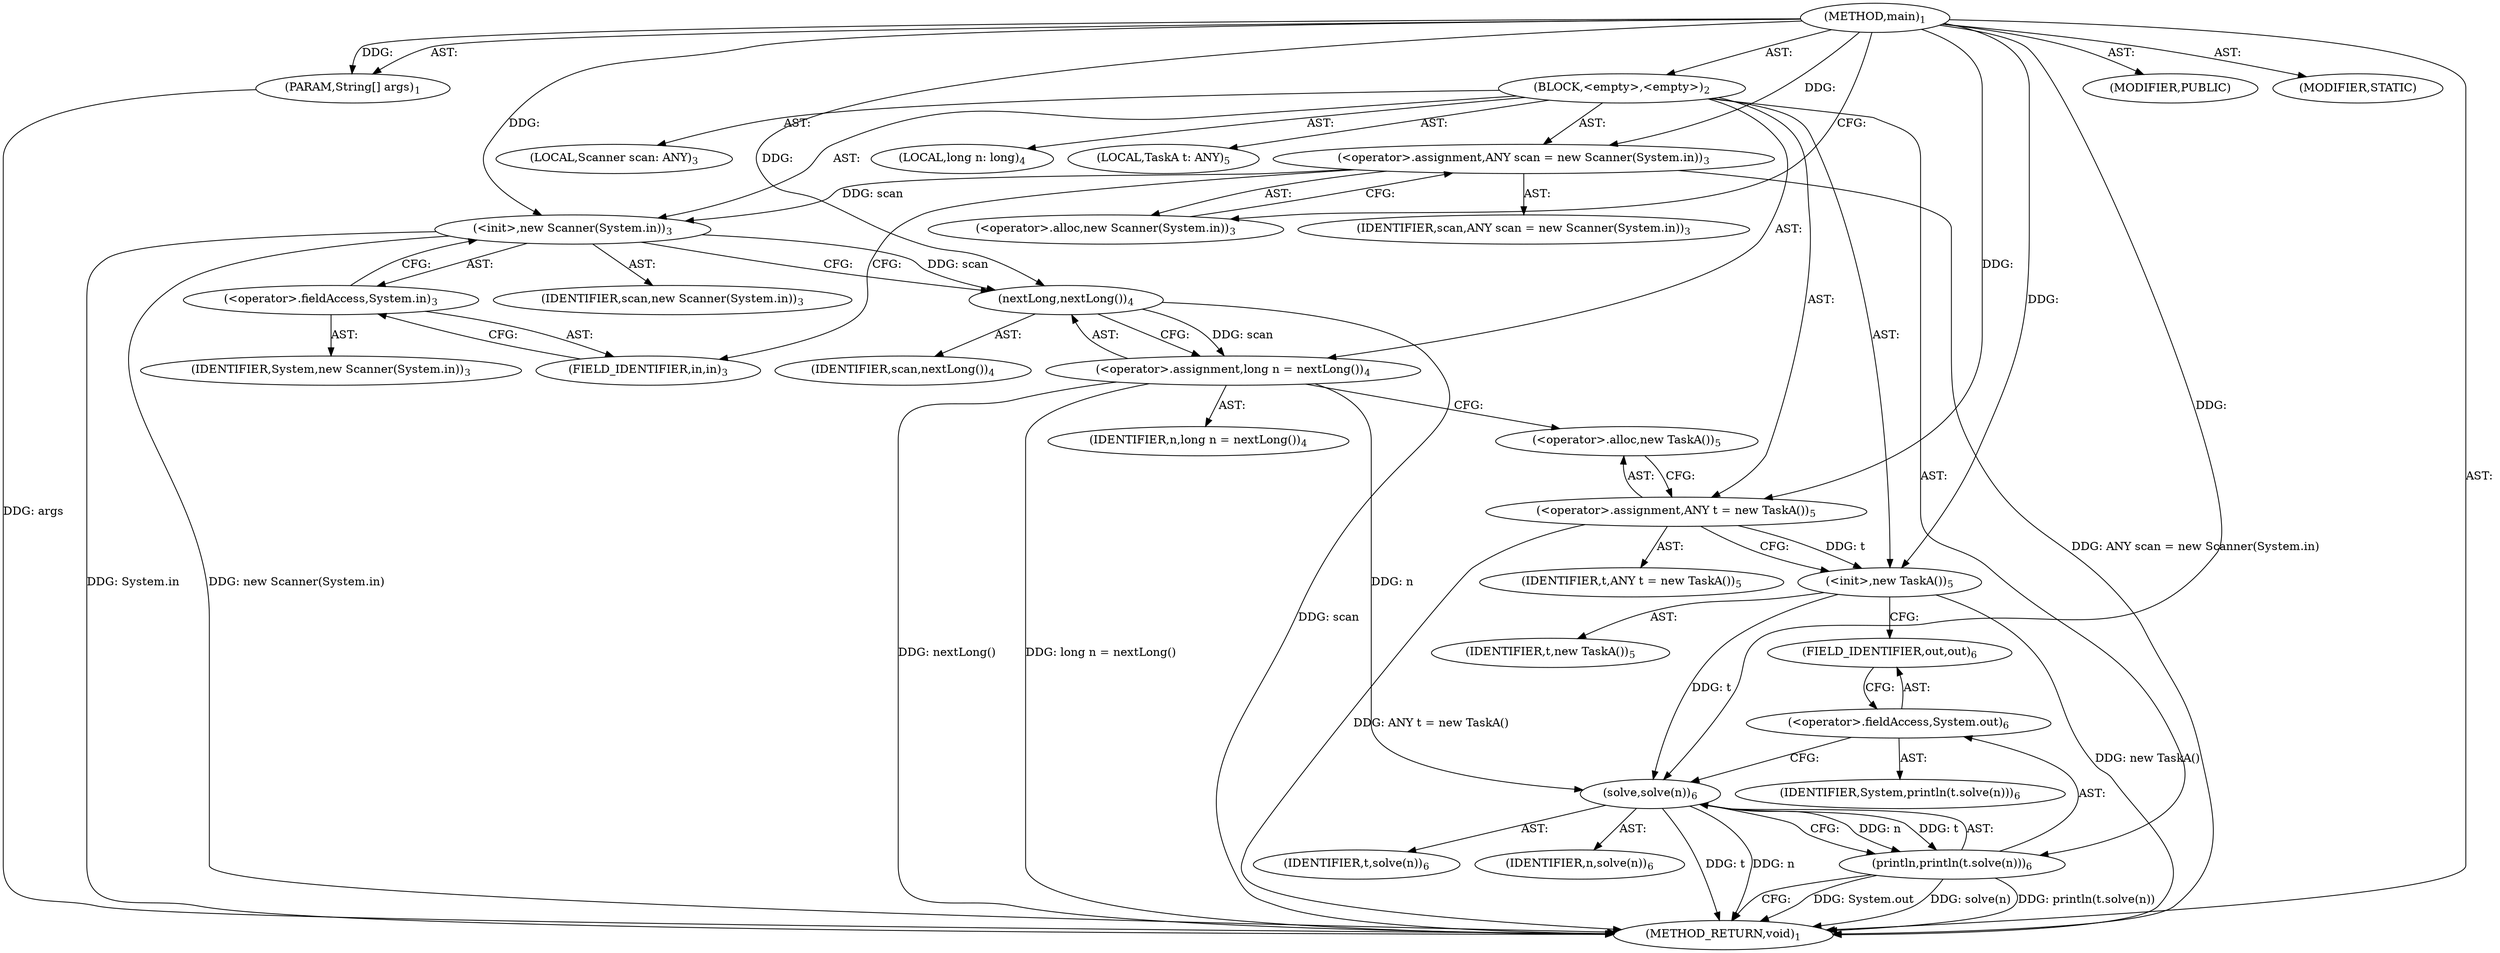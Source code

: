 digraph "main" {  
"21" [label = <(METHOD,main)<SUB>1</SUB>> ]
"22" [label = <(PARAM,String[] args)<SUB>1</SUB>> ]
"23" [label = <(BLOCK,&lt;empty&gt;,&lt;empty&gt;)<SUB>2</SUB>> ]
"4" [label = <(LOCAL,Scanner scan: ANY)<SUB>3</SUB>> ]
"24" [label = <(&lt;operator&gt;.assignment,ANY scan = new Scanner(System.in))<SUB>3</SUB>> ]
"25" [label = <(IDENTIFIER,scan,ANY scan = new Scanner(System.in))<SUB>3</SUB>> ]
"26" [label = <(&lt;operator&gt;.alloc,new Scanner(System.in))<SUB>3</SUB>> ]
"27" [label = <(&lt;init&gt;,new Scanner(System.in))<SUB>3</SUB>> ]
"3" [label = <(IDENTIFIER,scan,new Scanner(System.in))<SUB>3</SUB>> ]
"28" [label = <(&lt;operator&gt;.fieldAccess,System.in)<SUB>3</SUB>> ]
"29" [label = <(IDENTIFIER,System,new Scanner(System.in))<SUB>3</SUB>> ]
"30" [label = <(FIELD_IDENTIFIER,in,in)<SUB>3</SUB>> ]
"31" [label = <(LOCAL,long n: long)<SUB>4</SUB>> ]
"32" [label = <(&lt;operator&gt;.assignment,long n = nextLong())<SUB>4</SUB>> ]
"33" [label = <(IDENTIFIER,n,long n = nextLong())<SUB>4</SUB>> ]
"34" [label = <(nextLong,nextLong())<SUB>4</SUB>> ]
"35" [label = <(IDENTIFIER,scan,nextLong())<SUB>4</SUB>> ]
"6" [label = <(LOCAL,TaskA t: ANY)<SUB>5</SUB>> ]
"36" [label = <(&lt;operator&gt;.assignment,ANY t = new TaskA())<SUB>5</SUB>> ]
"37" [label = <(IDENTIFIER,t,ANY t = new TaskA())<SUB>5</SUB>> ]
"38" [label = <(&lt;operator&gt;.alloc,new TaskA())<SUB>5</SUB>> ]
"39" [label = <(&lt;init&gt;,new TaskA())<SUB>5</SUB>> ]
"5" [label = <(IDENTIFIER,t,new TaskA())<SUB>5</SUB>> ]
"40" [label = <(println,println(t.solve(n)))<SUB>6</SUB>> ]
"41" [label = <(&lt;operator&gt;.fieldAccess,System.out)<SUB>6</SUB>> ]
"42" [label = <(IDENTIFIER,System,println(t.solve(n)))<SUB>6</SUB>> ]
"43" [label = <(FIELD_IDENTIFIER,out,out)<SUB>6</SUB>> ]
"44" [label = <(solve,solve(n))<SUB>6</SUB>> ]
"45" [label = <(IDENTIFIER,t,solve(n))<SUB>6</SUB>> ]
"46" [label = <(IDENTIFIER,n,solve(n))<SUB>6</SUB>> ]
"47" [label = <(MODIFIER,PUBLIC)> ]
"48" [label = <(MODIFIER,STATIC)> ]
"49" [label = <(METHOD_RETURN,void)<SUB>1</SUB>> ]
  "21" -> "22"  [ label = "AST: "] 
  "21" -> "23"  [ label = "AST: "] 
  "21" -> "47"  [ label = "AST: "] 
  "21" -> "48"  [ label = "AST: "] 
  "21" -> "49"  [ label = "AST: "] 
  "23" -> "4"  [ label = "AST: "] 
  "23" -> "24"  [ label = "AST: "] 
  "23" -> "27"  [ label = "AST: "] 
  "23" -> "31"  [ label = "AST: "] 
  "23" -> "32"  [ label = "AST: "] 
  "23" -> "6"  [ label = "AST: "] 
  "23" -> "36"  [ label = "AST: "] 
  "23" -> "39"  [ label = "AST: "] 
  "23" -> "40"  [ label = "AST: "] 
  "24" -> "25"  [ label = "AST: "] 
  "24" -> "26"  [ label = "AST: "] 
  "27" -> "3"  [ label = "AST: "] 
  "27" -> "28"  [ label = "AST: "] 
  "28" -> "29"  [ label = "AST: "] 
  "28" -> "30"  [ label = "AST: "] 
  "32" -> "33"  [ label = "AST: "] 
  "32" -> "34"  [ label = "AST: "] 
  "34" -> "35"  [ label = "AST: "] 
  "36" -> "37"  [ label = "AST: "] 
  "36" -> "38"  [ label = "AST: "] 
  "39" -> "5"  [ label = "AST: "] 
  "40" -> "41"  [ label = "AST: "] 
  "40" -> "44"  [ label = "AST: "] 
  "41" -> "42"  [ label = "AST: "] 
  "41" -> "43"  [ label = "AST: "] 
  "44" -> "45"  [ label = "AST: "] 
  "44" -> "46"  [ label = "AST: "] 
  "24" -> "30"  [ label = "CFG: "] 
  "27" -> "34"  [ label = "CFG: "] 
  "32" -> "38"  [ label = "CFG: "] 
  "36" -> "39"  [ label = "CFG: "] 
  "39" -> "43"  [ label = "CFG: "] 
  "40" -> "49"  [ label = "CFG: "] 
  "26" -> "24"  [ label = "CFG: "] 
  "28" -> "27"  [ label = "CFG: "] 
  "34" -> "32"  [ label = "CFG: "] 
  "38" -> "36"  [ label = "CFG: "] 
  "41" -> "44"  [ label = "CFG: "] 
  "44" -> "40"  [ label = "CFG: "] 
  "30" -> "28"  [ label = "CFG: "] 
  "43" -> "41"  [ label = "CFG: "] 
  "21" -> "26"  [ label = "CFG: "] 
  "22" -> "49"  [ label = "DDG: args"] 
  "24" -> "49"  [ label = "DDG: ANY scan = new Scanner(System.in)"] 
  "27" -> "49"  [ label = "DDG: System.in"] 
  "27" -> "49"  [ label = "DDG: new Scanner(System.in)"] 
  "34" -> "49"  [ label = "DDG: scan"] 
  "32" -> "49"  [ label = "DDG: nextLong()"] 
  "32" -> "49"  [ label = "DDG: long n = nextLong()"] 
  "36" -> "49"  [ label = "DDG: ANY t = new TaskA()"] 
  "39" -> "49"  [ label = "DDG: new TaskA()"] 
  "40" -> "49"  [ label = "DDG: System.out"] 
  "44" -> "49"  [ label = "DDG: t"] 
  "44" -> "49"  [ label = "DDG: n"] 
  "40" -> "49"  [ label = "DDG: solve(n)"] 
  "40" -> "49"  [ label = "DDG: println(t.solve(n))"] 
  "21" -> "22"  [ label = "DDG: "] 
  "21" -> "24"  [ label = "DDG: "] 
  "34" -> "32"  [ label = "DDG: scan"] 
  "21" -> "36"  [ label = "DDG: "] 
  "24" -> "27"  [ label = "DDG: scan"] 
  "21" -> "27"  [ label = "DDG: "] 
  "36" -> "39"  [ label = "DDG: t"] 
  "21" -> "39"  [ label = "DDG: "] 
  "44" -> "40"  [ label = "DDG: t"] 
  "44" -> "40"  [ label = "DDG: n"] 
  "27" -> "34"  [ label = "DDG: scan"] 
  "21" -> "34"  [ label = "DDG: "] 
  "39" -> "44"  [ label = "DDG: t"] 
  "21" -> "44"  [ label = "DDG: "] 
  "32" -> "44"  [ label = "DDG: n"] 
}
